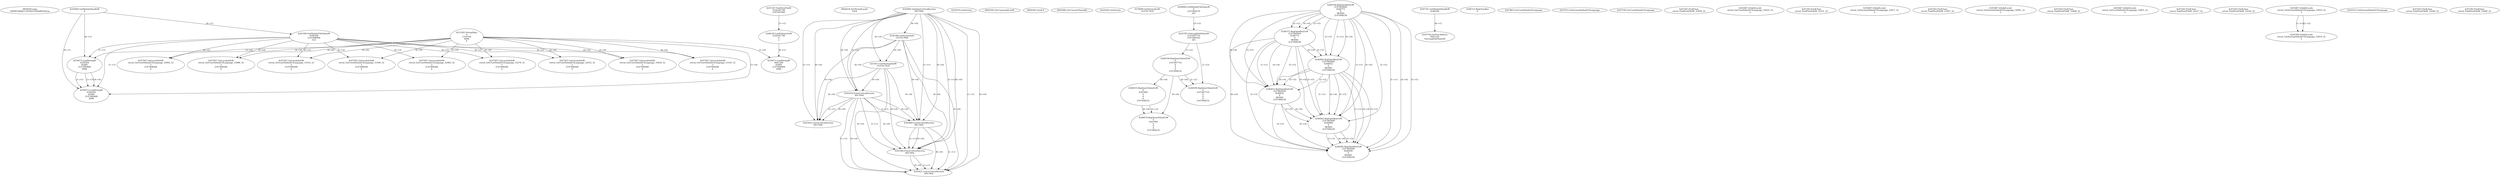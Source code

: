 // Global SCDG with merge call
digraph {
	0 [label="6850628.main
0090616668cc16320e23204d850c8caa"]
	1 [label="4254480.GetModuleHandleW
0"]
	2 [label="6844434.SetThreadLocale
1024"]
	3 [label="4243965.InitializeCriticalSection
6917004"]
	4 [label="4243979.GetVersion
"]
	5 [label="4250188.GetSystemInfo
2147417660"]
	3 -> 5 [label="(0-->0)"]
	6 [label="6844540.GetCommandLineW
"]
	7 [label="4214413.GetStartupInfoW
2147417624"]
	3 -> 7 [label="(0-->0)"]
	5 -> 7 [label="(0-->0)"]
	8 [label="6844560.GetACP
"]
	9 [label="6844580.GetCurrentThreadId
"]
	10 [label="4250204.GetVersion
"]
	11 [label="4276690.GetVersionExW
2147417420"]
	12 [label="4243306.GetModuleFileNameW
4194304
2147408904
522"]
	1 -> 12 [label="(0-->1)"]
	13 [label="4248064.GetModuleFileNameW
0
2147408370
261"]
	14 [label="4215383.VirtualAlloc
0
1310704
4096
4"]
	15 [label="4246338.RegOpenKeyExW
2147483649
4246772
0
983065
2147408236"]
	16 [label="4245741.GetModuleHandleW
4246160"]
	17 [label="4245758.GetProcAddress
9441320
GetLongPathNameW"]
	16 -> 17 [label="(0-->1)"]
	18 [label="4245785.GetLongPathNameW
2147407710
2147406542
261"]
	13 -> 18 [label="(3-->3)"]
	19 [label="4246556.RegQueryValueExW
0
2147407710
0
0
0
2147408232"]
	18 -> 19 [label="(1-->2)"]
	20 [label="4246599.RegQueryValueExW
0
2147407710
0
0
0
2147408232"]
	18 -> 20 [label="(1-->2)"]
	19 -> 20 [label="(2-->2)"]
	19 -> 20 [label="(6-->6)"]
	21 [label="4246722.RegCloseKey
0"]
	22 [label="4247883.GetUserDefaultUILanguage
"]
	23 [label="4245418.EnterCriticalSection
6917004"]
	3 -> 23 [label="(1-->1)"]
	3 -> 23 [label="(0-->0)"]
	5 -> 23 [label="(0-->0)"]
	7 -> 23 [label="(0-->0)"]
	24 [label="4245454.LeaveCriticalSection
6917004"]
	3 -> 24 [label="(1-->1)"]
	23 -> 24 [label="(1-->1)"]
	3 -> 24 [label="(0-->0)"]
	5 -> 24 [label="(0-->0)"]
	7 -> 24 [label="(0-->0)"]
	23 -> 24 [label="(0-->0)"]
	25 [label="4247923.GetSystemDefaultUILanguage
"]
	26 [label="4247558.GetUserDefaultUILanguage
"]
	27 [label="4247567.GetLocaleInfoW
retval_GetUserDefaultUILanguage_33024_32
3
2147408268
4"]
	12 -> 27 [label="(0-->2)"]
	14 -> 27 [label="(4-->4)"]
	28 [label="4247247.FindFirstFileW
3224341740
2147407640"]
	29 [label="4247263.FindClose
retval_FindFirstFileW_33058_32"]
	30 [label="4248145.LoadLibraryExW
3224341740
0
2"]
	28 -> 30 [label="(1-->1)"]
	31 [label="4250073.LoadStringW
9441340
65485
2147409468
4096"]
	30 -> 31 [label="(0-->1)"]
	14 -> 31 [label="(3-->4)"]
	32 [label="4246372.RegOpenKeyExW
2147483650
4246772
0
983065
2147408236"]
	15 -> 32 [label="(2-->2)"]
	15 -> 32 [label="(4-->4)"]
	15 -> 32 [label="(5-->5)"]
	33 [label="4246402.RegOpenKeyExW
2147483649
4246832
0
983065
2147408236"]
	15 -> 33 [label="(1-->1)"]
	15 -> 33 [label="(4-->4)"]
	32 -> 33 [label="(4-->4)"]
	15 -> 33 [label="(5-->5)"]
	32 -> 33 [label="(5-->5)"]
	34 [label="4246432.RegOpenKeyExW
2147483650
4246832
0
983065
2147408236"]
	32 -> 34 [label="(1-->1)"]
	33 -> 34 [label="(2-->2)"]
	15 -> 34 [label="(4-->4)"]
	32 -> 34 [label="(4-->4)"]
	33 -> 34 [label="(4-->4)"]
	15 -> 34 [label="(5-->5)"]
	32 -> 34 [label="(5-->5)"]
	33 -> 34 [label="(5-->5)"]
	35 [label="4246462.RegOpenKeyExW
2147483649
4246884
0
983065
2147408236"]
	15 -> 35 [label="(1-->1)"]
	33 -> 35 [label="(1-->1)"]
	15 -> 35 [label="(4-->4)"]
	32 -> 35 [label="(4-->4)"]
	33 -> 35 [label="(4-->4)"]
	34 -> 35 [label="(4-->4)"]
	15 -> 35 [label="(5-->5)"]
	32 -> 35 [label="(5-->5)"]
	33 -> 35 [label="(5-->5)"]
	34 -> 35 [label="(5-->5)"]
	36 [label="4246492.RegOpenKeyExW
2147483649
4246936
0
983065
2147408236"]
	15 -> 36 [label="(1-->1)"]
	33 -> 36 [label="(1-->1)"]
	35 -> 36 [label="(1-->1)"]
	15 -> 36 [label="(4-->4)"]
	32 -> 36 [label="(4-->4)"]
	33 -> 36 [label="(4-->4)"]
	34 -> 36 [label="(4-->4)"]
	35 -> 36 [label="(4-->4)"]
	15 -> 36 [label="(5-->5)"]
	32 -> 36 [label="(5-->5)"]
	33 -> 36 [label="(5-->5)"]
	34 -> 36 [label="(5-->5)"]
	35 -> 36 [label="(5-->5)"]
	37 [label="4245469.LeaveCriticalSection
6917004"]
	3 -> 37 [label="(1-->1)"]
	23 -> 37 [label="(1-->1)"]
	3 -> 37 [label="(0-->0)"]
	5 -> 37 [label="(0-->0)"]
	7 -> 37 [label="(0-->0)"]
	23 -> 37 [label="(0-->0)"]
	38 [label="4245487.IsValidLocale
retval_GetUserDefaultUILanguage_32835_32
2"]
	39 [label="4245580.EnterCriticalSection
6917004"]
	3 -> 39 [label="(1-->1)"]
	23 -> 39 [label="(1-->1)"]
	37 -> 39 [label="(1-->1)"]
	3 -> 39 [label="(0-->0)"]
	5 -> 39 [label="(0-->0)"]
	7 -> 39 [label="(0-->0)"]
	23 -> 39 [label="(0-->0)"]
	37 -> 39 [label="(0-->0)"]
	40 [label="4245621.LeaveCriticalSection
6917004"]
	3 -> 40 [label="(1-->1)"]
	23 -> 40 [label="(1-->1)"]
	37 -> 40 [label="(1-->1)"]
	39 -> 40 [label="(1-->1)"]
	3 -> 40 [label="(0-->0)"]
	5 -> 40 [label="(0-->0)"]
	7 -> 40 [label="(0-->0)"]
	23 -> 40 [label="(0-->0)"]
	37 -> 40 [label="(0-->0)"]
	39 -> 40 [label="(0-->0)"]
	41 [label="4247567.GetLocaleInfoW
retval_GetUserDefaultUILanguage_33145_32
3
2147408268
4"]
	12 -> 41 [label="(0-->2)"]
	14 -> 41 [label="(4-->4)"]
	42 [label="4247263.FindClose
retval_FindFirstFileW_33231_32"]
	43 [label="4245487.IsValidLocale
retval_GetSystemDefaultUILanguage_32917_32
2"]
	44 [label="4247567.GetLocaleInfoW
retval_GetUserDefaultUILanguage_33180_32
3
2147408268
4"]
	12 -> 44 [label="(0-->2)"]
	14 -> 44 [label="(4-->4)"]
	45 [label="4247263.FindClose
retval_FindFirstFileW_33307_32"]
	46 [label="4245487.IsValidLocale
retval_GetSystemDefaultUILanguage_32891_32
2"]
	47 [label="4247567.GetLocaleInfoW
retval_GetUserDefaultUILanguage_32982_32
3
2147408268
4"]
	12 -> 47 [label="(0-->2)"]
	14 -> 47 [label="(4-->4)"]
	48 [label="4247263.FindClose
retval_FindFirstFileW_33408_32"]
	49 [label="4247567.GetLocaleInfoW
retval_GetUserDefaultUILanguage_32992_32
3
2147408268
4"]
	12 -> 49 [label="(0-->2)"]
	14 -> 49 [label="(4-->4)"]
	50 [label="4250073.LoadStringW
4194304
65485
2147409468
4096"]
	1 -> 50 [label="(0-->1)"]
	12 -> 50 [label="(1-->1)"]
	14 -> 50 [label="(3-->4)"]
	51 [label="4245487.IsValidLocale
retval_GetUserDefaultUILanguage_32851_32
2"]
	52 [label="4247567.GetLocaleInfoW
retval_GetUserDefaultUILanguage_33086_32
3
2147408268
4"]
	12 -> 52 [label="(0-->2)"]
	14 -> 52 [label="(4-->4)"]
	53 [label="4247263.FindClose
retval_FindFirstFileW_33227_32"]
	54 [label="4246635.RegQueryValueExW
0
4247000
0
0
0
2147408232"]
	19 -> 54 [label="(6-->6)"]
	55 [label="4246676.RegQueryValueExW
0
4247000
0
0
0
2147408232"]
	54 -> 55 [label="(2-->2)"]
	19 -> 55 [label="(6-->6)"]
	54 -> 55 [label="(6-->6)"]
	56 [label="4247567.GetLocaleInfoW
retval_GetUserDefaultUILanguage_33143_32
3
2147408268
4"]
	12 -> 56 [label="(0-->2)"]
	14 -> 56 [label="(4-->4)"]
	57 [label="4247263.FindClose
retval_FindFirstFileW_33229_32"]
	58 [label="4250073.LoadStringW
4194304
65484
2147409468
4096"]
	1 -> 58 [label="(0-->1)"]
	12 -> 58 [label="(1-->1)"]
	50 -> 58 [label="(1-->1)"]
	50 -> 58 [label="(3-->3)"]
	14 -> 58 [label="(3-->4)"]
	50 -> 58 [label="(4-->4)"]
	59 [label="4245487.IsValidLocale
retval_GetSystemDefaultUILanguage_32919_32
2"]
	60 [label="4244766.IsValidLocale
retval_GetSystemDefaultUILanguage_32919_32
2"]
	59 -> 60 [label="(1-->1)"]
	59 -> 60 [label="(2-->2)"]
	61 [label="4245525.GetSystemDefaultUILanguage
"]
	62 [label="4247567.GetLocaleInfoW
retval_GetUserDefaultUILanguage_33279_32
3
2147408268
4"]
	12 -> 62 [label="(0-->2)"]
	14 -> 62 [label="(4-->4)"]
	63 [label="4247263.FindClose
retval_FindFirstFileW_33289_32"]
	64 [label="4247567.GetLocaleInfoW
retval_GetUserDefaultUILanguage_32932_32
3
2147408268
4"]
	12 -> 64 [label="(0-->2)"]
	14 -> 64 [label="(4-->4)"]
	65 [label="4247263.FindClose
retval_FindFirstFileW_33409_32"]
}
